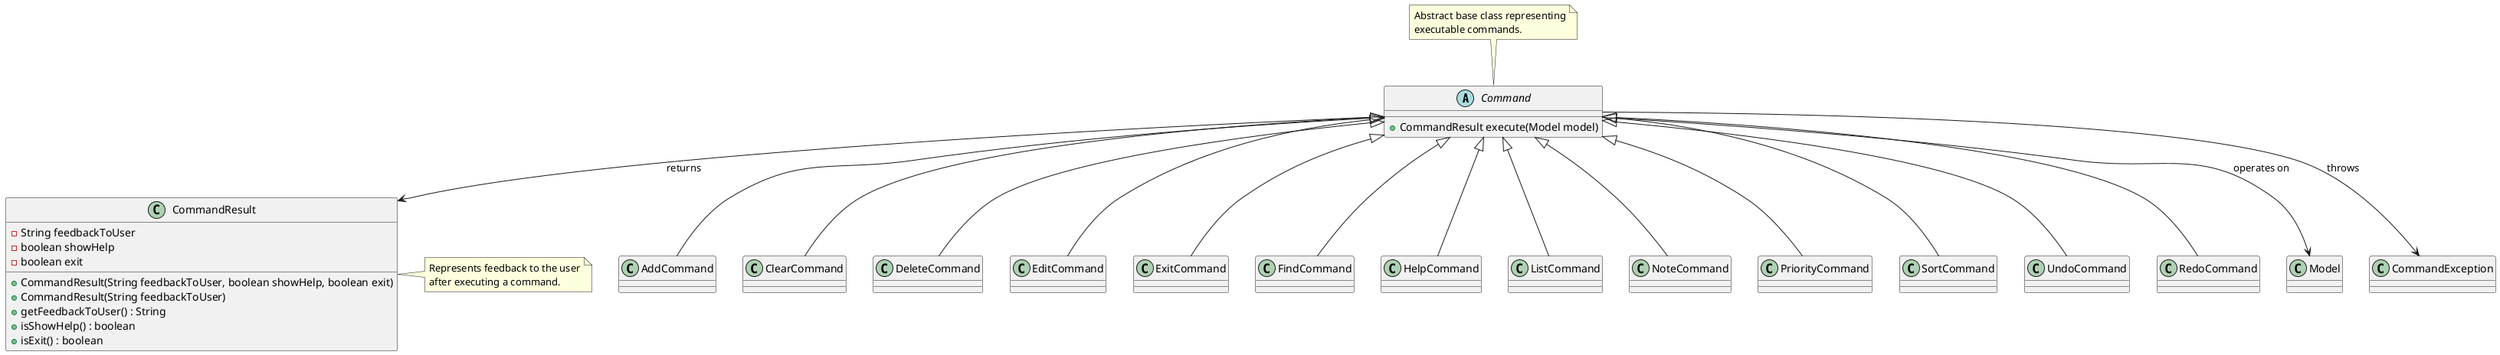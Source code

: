 @startuml
'https://plantuml.com/class-diagram



  ' =============================
  ' Abstract Base Class
  ' =============================
  abstract class Command {
    +CommandResult execute(Model model)
  }

  ' =============================
  ' Concrete Command Classes
  ' =============================
  class AddCommand
  class ClearCommand
  class DeleteCommand
  class EditCommand
  class ExitCommand
  class FindCommand
  class HelpCommand
  class ListCommand
  class NoteCommand
  class PriorityCommand
  class SortCommand
  class UndoCommand
  class RedoCommand

  ' =============================
  ' CommandResult
  ' =============================
  class CommandResult {
    -String feedbackToUser
    -boolean showHelp
    -boolean exit
    +CommandResult(String feedbackToUser, boolean showHelp, boolean exit)
    +CommandResult(String feedbackToUser)
    +getFeedbackToUser() : String
    +isShowHelp() : boolean
    +isExit() : boolean
  }

  ' =============================
  ' Dependencies
  ' =============================
  class Model
  class CommandException

  ' =============================
  ' Inheritance
  ' =============================
  Command <|-- AddCommand
  Command <|-- ClearCommand
  Command <|-- DeleteCommand
  Command <|-- EditCommand
  Command <|-- ExitCommand
  Command <|-- FindCommand
  Command <|-- HelpCommand
  Command <|-- ListCommand
  Command <|-- NoteCommand
  Command <|-- PriorityCommand
  Command <|-- SortCommand
  Command <|-- UndoCommand
  Command <|-- RedoCommand

  ' =============================
  ' Associations
  ' =============================
  Command --> CommandResult : returns
  Command --> Model : operates on
  Command --> CommandException : throws

  ' =============================
  ' Notes
  ' =============================
  note top of Command
  Abstract base class representing
  executable commands.
  end note

  note right of CommandResult
  Represents feedback to the user
  after executing a command.
  end note


@enduml
